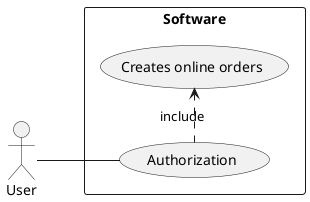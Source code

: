 @startuml

left to right direction

actor User

rectangle Software {

    usecase (Authorization)
    usecase (Creates online orders)

   :User: -- (Authorization)
   (Authorization) .> (Creates online orders) : include
}

@enduml
